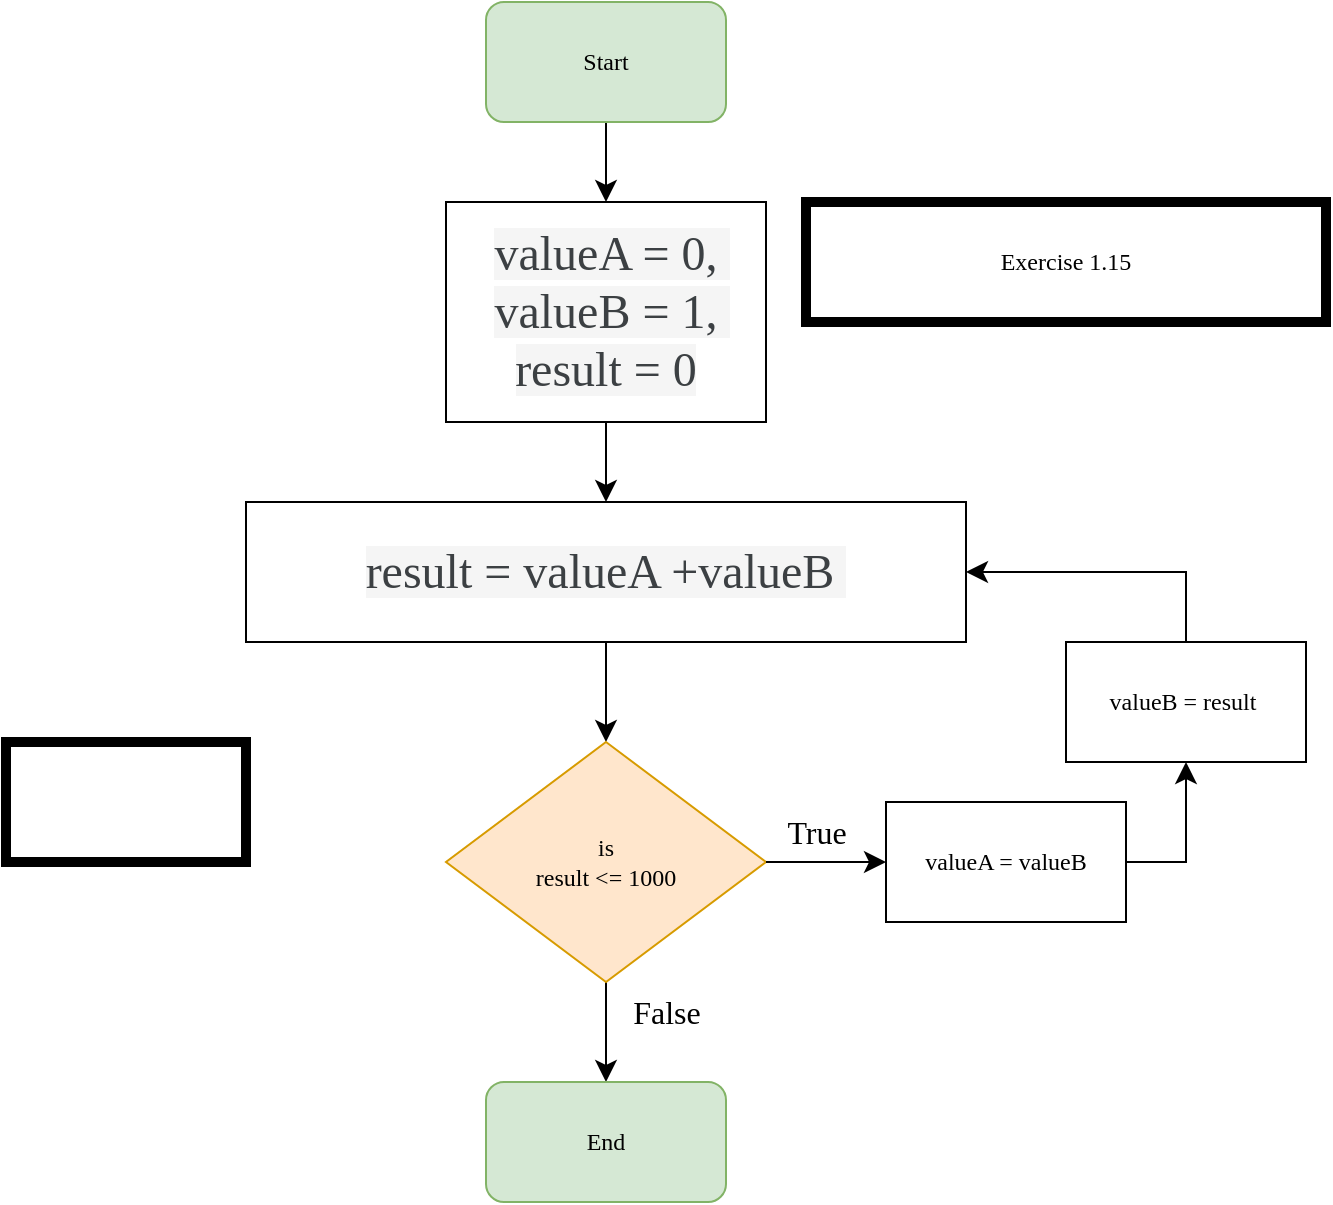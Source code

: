 <mxfile version="24.7.16">
  <diagram name="Trang-1" id="Bekt-y-PJ1qCdeKItsAY">
    <mxGraphModel dx="1545" dy="1083" grid="1" gridSize="10" guides="1" tooltips="1" connect="1" arrows="1" fold="1" page="0" pageScale="1" pageWidth="827" pageHeight="1169" math="1" shadow="0">
      <root>
        <mxCell id="0" />
        <mxCell id="1" parent="0" />
        <mxCell id="-fYXBGmqB5nLXMHsJgcJ-5" value="" style="edgeStyle=none;curved=1;rounded=0;orthogonalLoop=1;jettySize=auto;html=1;fontSize=12;startSize=8;endSize=8;entryX=0.5;entryY=0;entryDx=0;entryDy=0;exitX=0.5;exitY=1;exitDx=0;exitDy=0;fontFamily=Times New Roman;" parent="1" source="-fYXBGmqB5nLXMHsJgcJ-1" target="-fYXBGmqB5nLXMHsJgcJ-6" edge="1">
          <mxGeometry relative="1" as="geometry">
            <mxPoint x="150" y="40" as="targetPoint" />
          </mxGeometry>
        </mxCell>
        <mxCell id="-fYXBGmqB5nLXMHsJgcJ-1" value="Start" style="rounded=1;whiteSpace=wrap;html=1;fillColor=#d5e8d4;strokeColor=#82b366;fontFamily=Times New Roman;" parent="1" vertex="1">
          <mxGeometry x="90" y="-70" width="120" height="60" as="geometry" />
        </mxCell>
        <mxCell id="-fYXBGmqB5nLXMHsJgcJ-10" value="" style="edgeStyle=none;curved=1;rounded=0;orthogonalLoop=1;jettySize=auto;html=1;fontSize=12;startSize=8;endSize=8;exitX=0.5;exitY=1;exitDx=0;exitDy=0;entryX=0.5;entryY=0;entryDx=0;entryDy=0;fontFamily=Times New Roman;" parent="1" source="-fYXBGmqB5nLXMHsJgcJ-6" target="-fYXBGmqB5nLXMHsJgcJ-9" edge="1">
          <mxGeometry relative="1" as="geometry" />
        </mxCell>
        <mxCell id="-fYXBGmqB5nLXMHsJgcJ-6" value="&lt;span style=&quot;color: rgb(60, 64, 67); font-size: 24px; text-align: start; white-space-collapse: preserve; background-color: rgb(245, 245, 245);&quot;&gt;valueA = 0, valueB = 1, result = 0&lt;/span&gt;" style="rounded=0;whiteSpace=wrap;html=1;fontFamily=Times New Roman;" parent="1" vertex="1">
          <mxGeometry x="70" y="30" width="160" height="110" as="geometry" />
        </mxCell>
        <mxCell id="-fYXBGmqB5nLXMHsJgcJ-8" value="Exercise 1.15" style="rounded=0;whiteSpace=wrap;html=1;strokeWidth=5;fontFamily=Times New Roman;" parent="1" vertex="1">
          <mxGeometry x="250" y="30" width="260" height="60" as="geometry" />
        </mxCell>
        <mxCell id="-fYXBGmqB5nLXMHsJgcJ-13" value="" style="edgeStyle=none;curved=1;rounded=0;orthogonalLoop=1;jettySize=auto;html=1;fontSize=12;startSize=8;endSize=8;fontFamily=Times New Roman;" parent="1" source="-fYXBGmqB5nLXMHsJgcJ-9" target="-fYXBGmqB5nLXMHsJgcJ-12" edge="1">
          <mxGeometry relative="1" as="geometry" />
        </mxCell>
        <mxCell id="-fYXBGmqB5nLXMHsJgcJ-9" value="&lt;div style=&quot;&quot;&gt;&lt;font color=&quot;#3c4043&quot;&gt;&lt;span style=&quot;font-size: 24px; white-space-collapse: preserve; background-color: rgb(245, 245, 245);&quot;&gt;result = valueA +valueB &lt;/span&gt;&lt;/font&gt;&lt;/div&gt;" style="rounded=0;whiteSpace=wrap;html=1;align=center;fontFamily=Times New Roman;" parent="1" vertex="1">
          <mxGeometry x="-30" y="180" width="360" height="70" as="geometry" />
        </mxCell>
        <mxCell id="-fYXBGmqB5nLXMHsJgcJ-18" value="" style="edgeStyle=none;curved=1;rounded=0;orthogonalLoop=1;jettySize=auto;html=1;fontSize=12;startSize=8;endSize=8;fontFamily=Times New Roman;" parent="1" source="-fYXBGmqB5nLXMHsJgcJ-12" edge="1">
          <mxGeometry relative="1" as="geometry">
            <mxPoint x="150" y="470" as="targetPoint" />
          </mxGeometry>
        </mxCell>
        <mxCell id="-fYXBGmqB5nLXMHsJgcJ-12" value="is&lt;div&gt;result &amp;lt;= 1000&lt;/div&gt;" style="rhombus;whiteSpace=wrap;html=1;fillColor=#ffe6cc;strokeColor=#d79b00;fontFamily=Times New Roman;" parent="1" vertex="1">
          <mxGeometry x="70" y="300" width="160" height="120" as="geometry" />
        </mxCell>
        <mxCell id="-fYXBGmqB5nLXMHsJgcJ-16" value="" style="edgeStyle=orthogonalEdgeStyle;rounded=0;orthogonalLoop=1;jettySize=auto;html=1;exitX=1;exitY=0.5;exitDx=0;exitDy=0;fontSize=12;startSize=8;endSize=8;entryX=0;entryY=0.5;entryDx=0;entryDy=0;fontFamily=Times New Roman;" parent="1" source="-fYXBGmqB5nLXMHsJgcJ-12" target="-fYXBGmqB5nLXMHsJgcJ-19" edge="1">
          <mxGeometry relative="1" as="geometry">
            <mxPoint x="530" y="360" as="targetPoint" />
            <mxPoint x="230" y="360" as="sourcePoint" />
            <Array as="points" />
          </mxGeometry>
        </mxCell>
        <mxCell id="-fYXBGmqB5nLXMHsJgcJ-15" value="True" style="text;html=1;align=center;verticalAlign=middle;resizable=0;points=[];autosize=1;strokeColor=none;fillColor=none;fontSize=16;fontFamily=Times New Roman;" parent="1" vertex="1">
          <mxGeometry x="230" y="330" width="50" height="30" as="geometry" />
        </mxCell>
        <mxCell id="-fYXBGmqB5nLXMHsJgcJ-21" value="" style="edgeStyle=orthogonalEdgeStyle;rounded=0;orthogonalLoop=1;jettySize=auto;html=1;fontSize=12;startSize=8;endSize=8;fontFamily=Times New Roman;exitX=1;exitY=0.5;exitDx=0;exitDy=0;" parent="1" source="-fYXBGmqB5nLXMHsJgcJ-19" target="-fYXBGmqB5nLXMHsJgcJ-20" edge="1">
          <mxGeometry relative="1" as="geometry" />
        </mxCell>
        <mxCell id="-fYXBGmqB5nLXMHsJgcJ-19" value="valueA = valueB" style="whiteSpace=wrap;html=1;fontFamily=Times New Roman;" parent="1" vertex="1">
          <mxGeometry x="290" y="330" width="120" height="60" as="geometry" />
        </mxCell>
        <mxCell id="-fYXBGmqB5nLXMHsJgcJ-22" style="edgeStyle=orthogonalEdgeStyle;rounded=0;orthogonalLoop=1;jettySize=auto;html=1;entryX=1;entryY=0.5;entryDx=0;entryDy=0;fontSize=12;startSize=8;endSize=8;exitX=0.5;exitY=0;exitDx=0;exitDy=0;fontFamily=Times New Roman;" parent="1" source="-fYXBGmqB5nLXMHsJgcJ-20" target="-fYXBGmqB5nLXMHsJgcJ-9" edge="1">
          <mxGeometry relative="1" as="geometry">
            <Array as="points">
              <mxPoint x="440" y="215" />
            </Array>
          </mxGeometry>
        </mxCell>
        <mxCell id="-fYXBGmqB5nLXMHsJgcJ-20" value="valueB = result&amp;nbsp;" style="whiteSpace=wrap;html=1;fontFamily=Times New Roman;" parent="1" vertex="1">
          <mxGeometry x="380" y="250" width="120" height="60" as="geometry" />
        </mxCell>
        <mxCell id="-fYXBGmqB5nLXMHsJgcJ-23" value="End" style="rounded=1;whiteSpace=wrap;html=1;fillColor=#d5e8d4;strokeColor=#82b366;fontFamily=Times New Roman;" parent="1" vertex="1">
          <mxGeometry x="90" y="470" width="120" height="60" as="geometry" />
        </mxCell>
        <mxCell id="-fYXBGmqB5nLXMHsJgcJ-24" value="False" style="text;html=1;align=center;verticalAlign=middle;resizable=0;points=[];autosize=1;strokeColor=none;fillColor=none;fontSize=16;fontFamily=Times New Roman;" parent="1" vertex="1">
          <mxGeometry x="150" y="420" width="60" height="30" as="geometry" />
        </mxCell>
        <mxCell id="GPguVBvdiYBfZy5awKlW-1" value="" style="rounded=0;whiteSpace=wrap;html=1;strokeWidth=5;" vertex="1" parent="1">
          <mxGeometry x="-150" y="300" width="120" height="60" as="geometry" />
        </mxCell>
      </root>
    </mxGraphModel>
  </diagram>
</mxfile>
